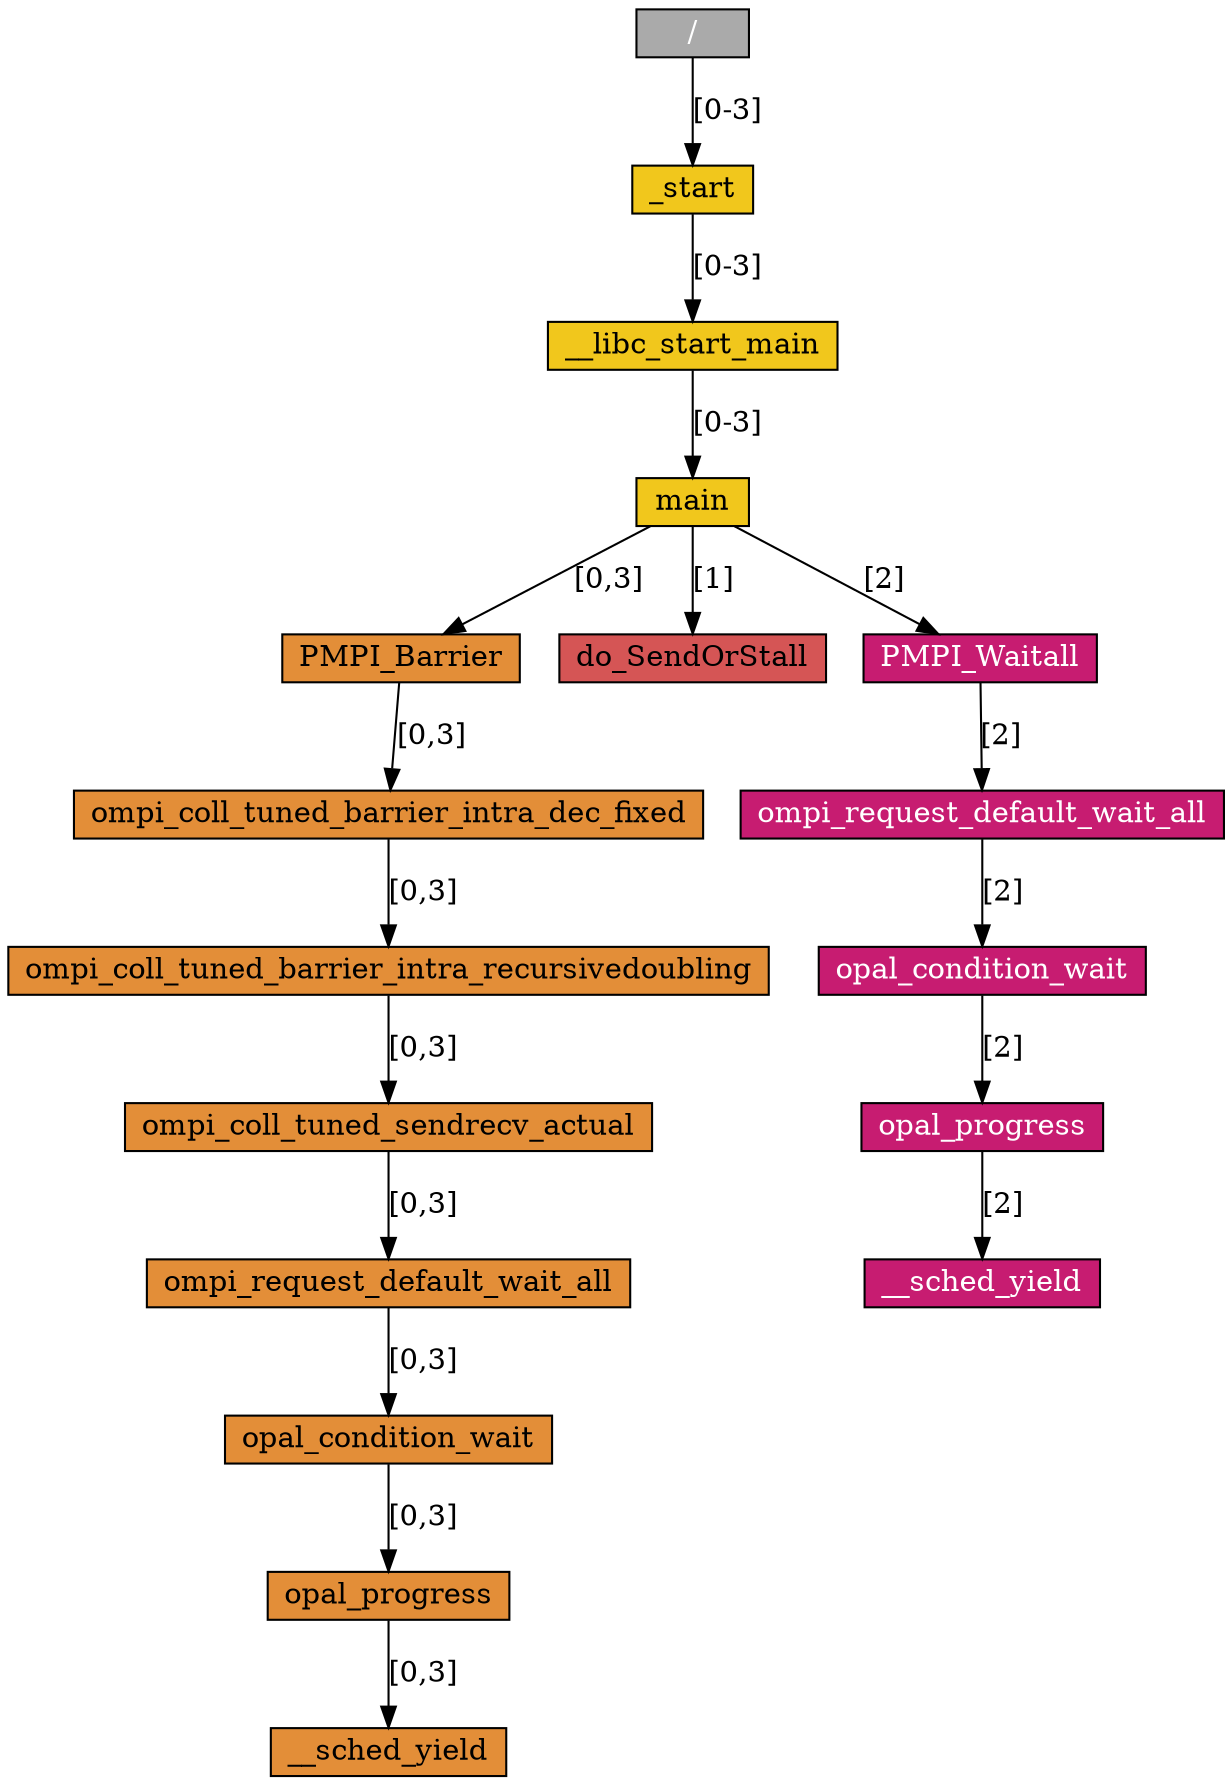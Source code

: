digraph G {
	node [shape=record,style=filled,labeljust=c,height=0.2];
	0 [pos="0,0", label="/", fillcolor="#AAAAAA",fontcolor="#FFFFFF"];
	49501891 [pos="0,0", label="_start", fillcolor="#f1c71c",fontcolor="#000000"];
	-1135194732 [pos="0,0", label="__libc_start_main", fillcolor="#f1c71c",fontcolor="#000000"];
	52696333 [pos="0,0", label="main", fillcolor="#f1c71c",fontcolor="#000000"];
	-2092031941 [pos="0,0", label="PMPI_Barrier", fillcolor="#e38e38",fontcolor="#000000"];
	25920501 [pos="0,0", label="ompi_coll_tuned_barrier_intra_dec_fixed", fillcolor="#e38e38",fontcolor="#000000"];
	91083012 [pos="0,0", label="ompi_coll_tuned_barrier_intra_recursivedoubling", fillcolor="#e38e38",fontcolor="#000000"];
	574829149 [pos="0,0", label="ompi_coll_tuned_sendrecv_actual", fillcolor="#e38e38",fontcolor="#000000"];
	2136986896 [pos="0,0", label="ompi_request_default_wait_all", fillcolor="#e38e38",fontcolor="#000000"];
	584323196 [pos="0,0", label="opal_condition_wait", fillcolor="#e38e38",fontcolor="#000000"];
	184527044 [pos="0,0", label="opal_progress", fillcolor="#e38e38",fontcolor="#000000"];
	533154817 [pos="0,0", label="__sched_yield", fillcolor="#e38e38",fontcolor="#000000"];
	1801896398 [pos="0,0", label="do_SendOrStall", fillcolor="#d55555",fontcolor="#000000"];
	178815216 [pos="0,0", label="PMPI_Waitall", fillcolor="#c71c71",fontcolor="#FFFFFF"];
	-1794043843 [pos="0,0", label="ompi_request_default_wait_all", fillcolor="#c71c71",fontcolor="#FFFFFF"];
	1555430159 [pos="0,0", label="opal_condition_wait", fillcolor="#c71c71",fontcolor="#FFFFFF"];
	-332760079 [pos="0,0", label="opal_progress", fillcolor="#c71c71",fontcolor="#FFFFFF"];
	78670612 [pos="0,0", label="__sched_yield", fillcolor="#c71c71",fontcolor="#FFFFFF"];
	0 -> 49501891 [label="[0-3]"]
	49501891 -> -1135194732 [label="[0-3]"]
	-1135194732 -> 52696333 [label="[0-3]"]
	52696333 -> -2092031941 [label="[0,3]"]
	-2092031941 -> 25920501 [label="[0,3]"]
	25920501 -> 91083012 [label="[0,3]"]
	91083012 -> 574829149 [label="[0,3]"]
	574829149 -> 2136986896 [label="[0,3]"]
	2136986896 -> 584323196 [label="[0,3]"]
	584323196 -> 184527044 [label="[0,3]"]
	184527044 -> 533154817 [label="[0,3]"]
	52696333 -> 1801896398 [label="[1]"]
	52696333 -> 178815216 [label="[2]"]
	178815216 -> -1794043843 [label="[2]"]
	-1794043843 -> 1555430159 [label="[2]"]
	1555430159 -> -332760079 [label="[2]"]
	-332760079 -> 78670612 [label="[2]"]
}
